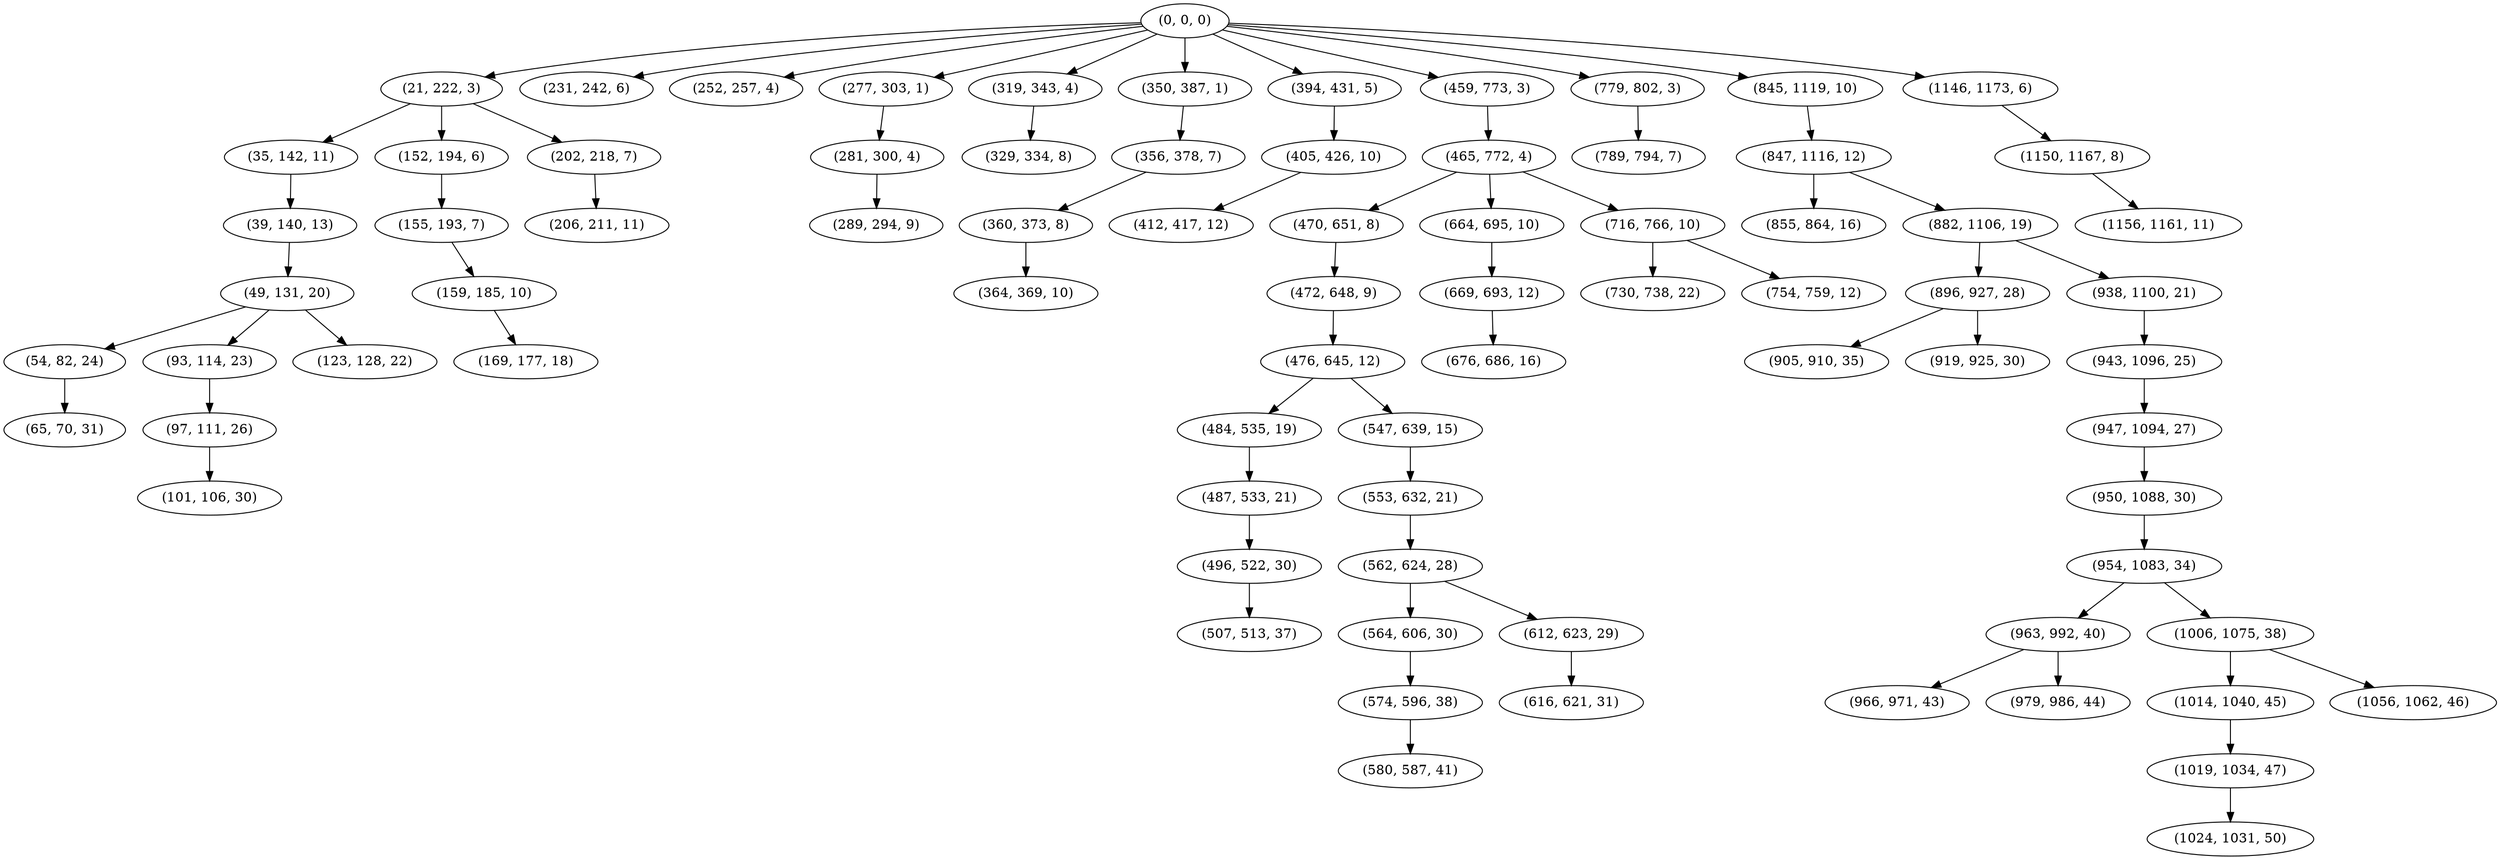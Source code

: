 digraph tree {
    "(0, 0, 0)";
    "(21, 222, 3)";
    "(35, 142, 11)";
    "(39, 140, 13)";
    "(49, 131, 20)";
    "(54, 82, 24)";
    "(65, 70, 31)";
    "(93, 114, 23)";
    "(97, 111, 26)";
    "(101, 106, 30)";
    "(123, 128, 22)";
    "(152, 194, 6)";
    "(155, 193, 7)";
    "(159, 185, 10)";
    "(169, 177, 18)";
    "(202, 218, 7)";
    "(206, 211, 11)";
    "(231, 242, 6)";
    "(252, 257, 4)";
    "(277, 303, 1)";
    "(281, 300, 4)";
    "(289, 294, 9)";
    "(319, 343, 4)";
    "(329, 334, 8)";
    "(350, 387, 1)";
    "(356, 378, 7)";
    "(360, 373, 8)";
    "(364, 369, 10)";
    "(394, 431, 5)";
    "(405, 426, 10)";
    "(412, 417, 12)";
    "(459, 773, 3)";
    "(465, 772, 4)";
    "(470, 651, 8)";
    "(472, 648, 9)";
    "(476, 645, 12)";
    "(484, 535, 19)";
    "(487, 533, 21)";
    "(496, 522, 30)";
    "(507, 513, 37)";
    "(547, 639, 15)";
    "(553, 632, 21)";
    "(562, 624, 28)";
    "(564, 606, 30)";
    "(574, 596, 38)";
    "(580, 587, 41)";
    "(612, 623, 29)";
    "(616, 621, 31)";
    "(664, 695, 10)";
    "(669, 693, 12)";
    "(676, 686, 16)";
    "(716, 766, 10)";
    "(730, 738, 22)";
    "(754, 759, 12)";
    "(779, 802, 3)";
    "(789, 794, 7)";
    "(845, 1119, 10)";
    "(847, 1116, 12)";
    "(855, 864, 16)";
    "(882, 1106, 19)";
    "(896, 927, 28)";
    "(905, 910, 35)";
    "(919, 925, 30)";
    "(938, 1100, 21)";
    "(943, 1096, 25)";
    "(947, 1094, 27)";
    "(950, 1088, 30)";
    "(954, 1083, 34)";
    "(963, 992, 40)";
    "(966, 971, 43)";
    "(979, 986, 44)";
    "(1006, 1075, 38)";
    "(1014, 1040, 45)";
    "(1019, 1034, 47)";
    "(1024, 1031, 50)";
    "(1056, 1062, 46)";
    "(1146, 1173, 6)";
    "(1150, 1167, 8)";
    "(1156, 1161, 11)";
    "(0, 0, 0)" -> "(21, 222, 3)";
    "(0, 0, 0)" -> "(231, 242, 6)";
    "(0, 0, 0)" -> "(252, 257, 4)";
    "(0, 0, 0)" -> "(277, 303, 1)";
    "(0, 0, 0)" -> "(319, 343, 4)";
    "(0, 0, 0)" -> "(350, 387, 1)";
    "(0, 0, 0)" -> "(394, 431, 5)";
    "(0, 0, 0)" -> "(459, 773, 3)";
    "(0, 0, 0)" -> "(779, 802, 3)";
    "(0, 0, 0)" -> "(845, 1119, 10)";
    "(0, 0, 0)" -> "(1146, 1173, 6)";
    "(21, 222, 3)" -> "(35, 142, 11)";
    "(21, 222, 3)" -> "(152, 194, 6)";
    "(21, 222, 3)" -> "(202, 218, 7)";
    "(35, 142, 11)" -> "(39, 140, 13)";
    "(39, 140, 13)" -> "(49, 131, 20)";
    "(49, 131, 20)" -> "(54, 82, 24)";
    "(49, 131, 20)" -> "(93, 114, 23)";
    "(49, 131, 20)" -> "(123, 128, 22)";
    "(54, 82, 24)" -> "(65, 70, 31)";
    "(93, 114, 23)" -> "(97, 111, 26)";
    "(97, 111, 26)" -> "(101, 106, 30)";
    "(152, 194, 6)" -> "(155, 193, 7)";
    "(155, 193, 7)" -> "(159, 185, 10)";
    "(159, 185, 10)" -> "(169, 177, 18)";
    "(202, 218, 7)" -> "(206, 211, 11)";
    "(277, 303, 1)" -> "(281, 300, 4)";
    "(281, 300, 4)" -> "(289, 294, 9)";
    "(319, 343, 4)" -> "(329, 334, 8)";
    "(350, 387, 1)" -> "(356, 378, 7)";
    "(356, 378, 7)" -> "(360, 373, 8)";
    "(360, 373, 8)" -> "(364, 369, 10)";
    "(394, 431, 5)" -> "(405, 426, 10)";
    "(405, 426, 10)" -> "(412, 417, 12)";
    "(459, 773, 3)" -> "(465, 772, 4)";
    "(465, 772, 4)" -> "(470, 651, 8)";
    "(465, 772, 4)" -> "(664, 695, 10)";
    "(465, 772, 4)" -> "(716, 766, 10)";
    "(470, 651, 8)" -> "(472, 648, 9)";
    "(472, 648, 9)" -> "(476, 645, 12)";
    "(476, 645, 12)" -> "(484, 535, 19)";
    "(476, 645, 12)" -> "(547, 639, 15)";
    "(484, 535, 19)" -> "(487, 533, 21)";
    "(487, 533, 21)" -> "(496, 522, 30)";
    "(496, 522, 30)" -> "(507, 513, 37)";
    "(547, 639, 15)" -> "(553, 632, 21)";
    "(553, 632, 21)" -> "(562, 624, 28)";
    "(562, 624, 28)" -> "(564, 606, 30)";
    "(562, 624, 28)" -> "(612, 623, 29)";
    "(564, 606, 30)" -> "(574, 596, 38)";
    "(574, 596, 38)" -> "(580, 587, 41)";
    "(612, 623, 29)" -> "(616, 621, 31)";
    "(664, 695, 10)" -> "(669, 693, 12)";
    "(669, 693, 12)" -> "(676, 686, 16)";
    "(716, 766, 10)" -> "(730, 738, 22)";
    "(716, 766, 10)" -> "(754, 759, 12)";
    "(779, 802, 3)" -> "(789, 794, 7)";
    "(845, 1119, 10)" -> "(847, 1116, 12)";
    "(847, 1116, 12)" -> "(855, 864, 16)";
    "(847, 1116, 12)" -> "(882, 1106, 19)";
    "(882, 1106, 19)" -> "(896, 927, 28)";
    "(882, 1106, 19)" -> "(938, 1100, 21)";
    "(896, 927, 28)" -> "(905, 910, 35)";
    "(896, 927, 28)" -> "(919, 925, 30)";
    "(938, 1100, 21)" -> "(943, 1096, 25)";
    "(943, 1096, 25)" -> "(947, 1094, 27)";
    "(947, 1094, 27)" -> "(950, 1088, 30)";
    "(950, 1088, 30)" -> "(954, 1083, 34)";
    "(954, 1083, 34)" -> "(963, 992, 40)";
    "(954, 1083, 34)" -> "(1006, 1075, 38)";
    "(963, 992, 40)" -> "(966, 971, 43)";
    "(963, 992, 40)" -> "(979, 986, 44)";
    "(1006, 1075, 38)" -> "(1014, 1040, 45)";
    "(1006, 1075, 38)" -> "(1056, 1062, 46)";
    "(1014, 1040, 45)" -> "(1019, 1034, 47)";
    "(1019, 1034, 47)" -> "(1024, 1031, 50)";
    "(1146, 1173, 6)" -> "(1150, 1167, 8)";
    "(1150, 1167, 8)" -> "(1156, 1161, 11)";
}
